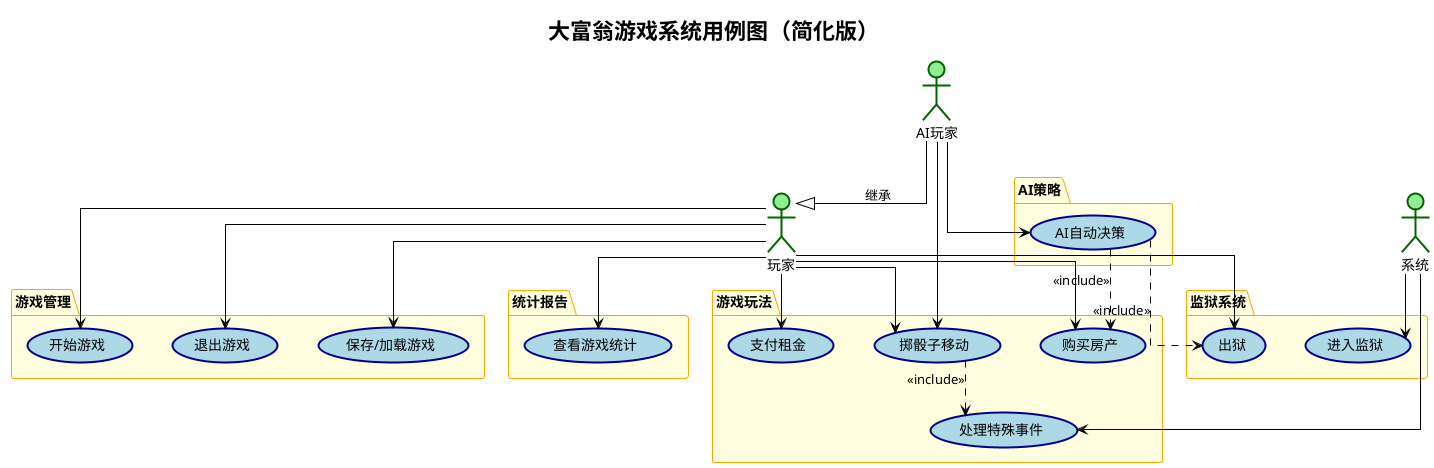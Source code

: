@startuml 大富翁游戏简化用例图
!theme plain
title 大富翁游戏系统用例图（简化版）

' 样式设置
skinparam usecase {
  BackgroundColor LightBlue
  BorderColor DarkBlue
  BorderThickness 2
}
skinparam actor {
  BackgroundColor LightGreen
  BorderColor DarkGreen
  BorderThickness 2
}
skinparam package {
  BackgroundColor LightYellow
  BorderColor Orange
  BorderThickness 1
}
skinparam linetype ortho
skinparam nodesep 40
skinparam ranksep 50

' 定义参与者
actor "玩家" as Player
actor "AI玩家" as AIPlayer
actor "系统" as System

' 核心游戏功能
package "游戏管理" {
  usecase "开始游戏" as UC_StartGame
  usecase "保存/加载游戏" as UC_SaveLoad
  usecase "退出游戏" as UC_ExitGame
}

package "游戏玩法" {
  usecase "掷骰子移动" as UC_RollMove
  usecase "购买房产" as UC_BuyProperty
  usecase "支付租金" as UC_PayRent
  usecase "处理特殊事件" as UC_HandleEvents
}

package "监狱系统" {
  usecase "进入监狱" as UC_GoToPrison
  usecase "出狱" as UC_ExitPrison
}

package "AI策略" {
  usecase "AI自动决策" as UC_AIDecision
}

package "统计报告" {
  usecase "查看游戏统计" as UC_ViewStats
}

' 参与者与用例的关系
Player --> UC_StartGame
Player --> UC_SaveLoad
Player --> UC_ExitGame
Player --> UC_RollMove
Player --> UC_BuyProperty
Player --> UC_PayRent
Player --> UC_ExitPrison
Player --> UC_ViewStats

AIPlayer --> UC_RollMove
AIPlayer --> UC_AIDecision

System --> UC_HandleEvents
System --> UC_GoToPrison

' 包含关系
UC_RollMove ..> UC_HandleEvents : <<include>>
UC_AIDecision ..> UC_BuyProperty : <<include>>
UC_AIDecision ..> UC_ExitPrison : <<include>>

' 泛化关系
AIPlayer --|> Player : 继承

@enduml
